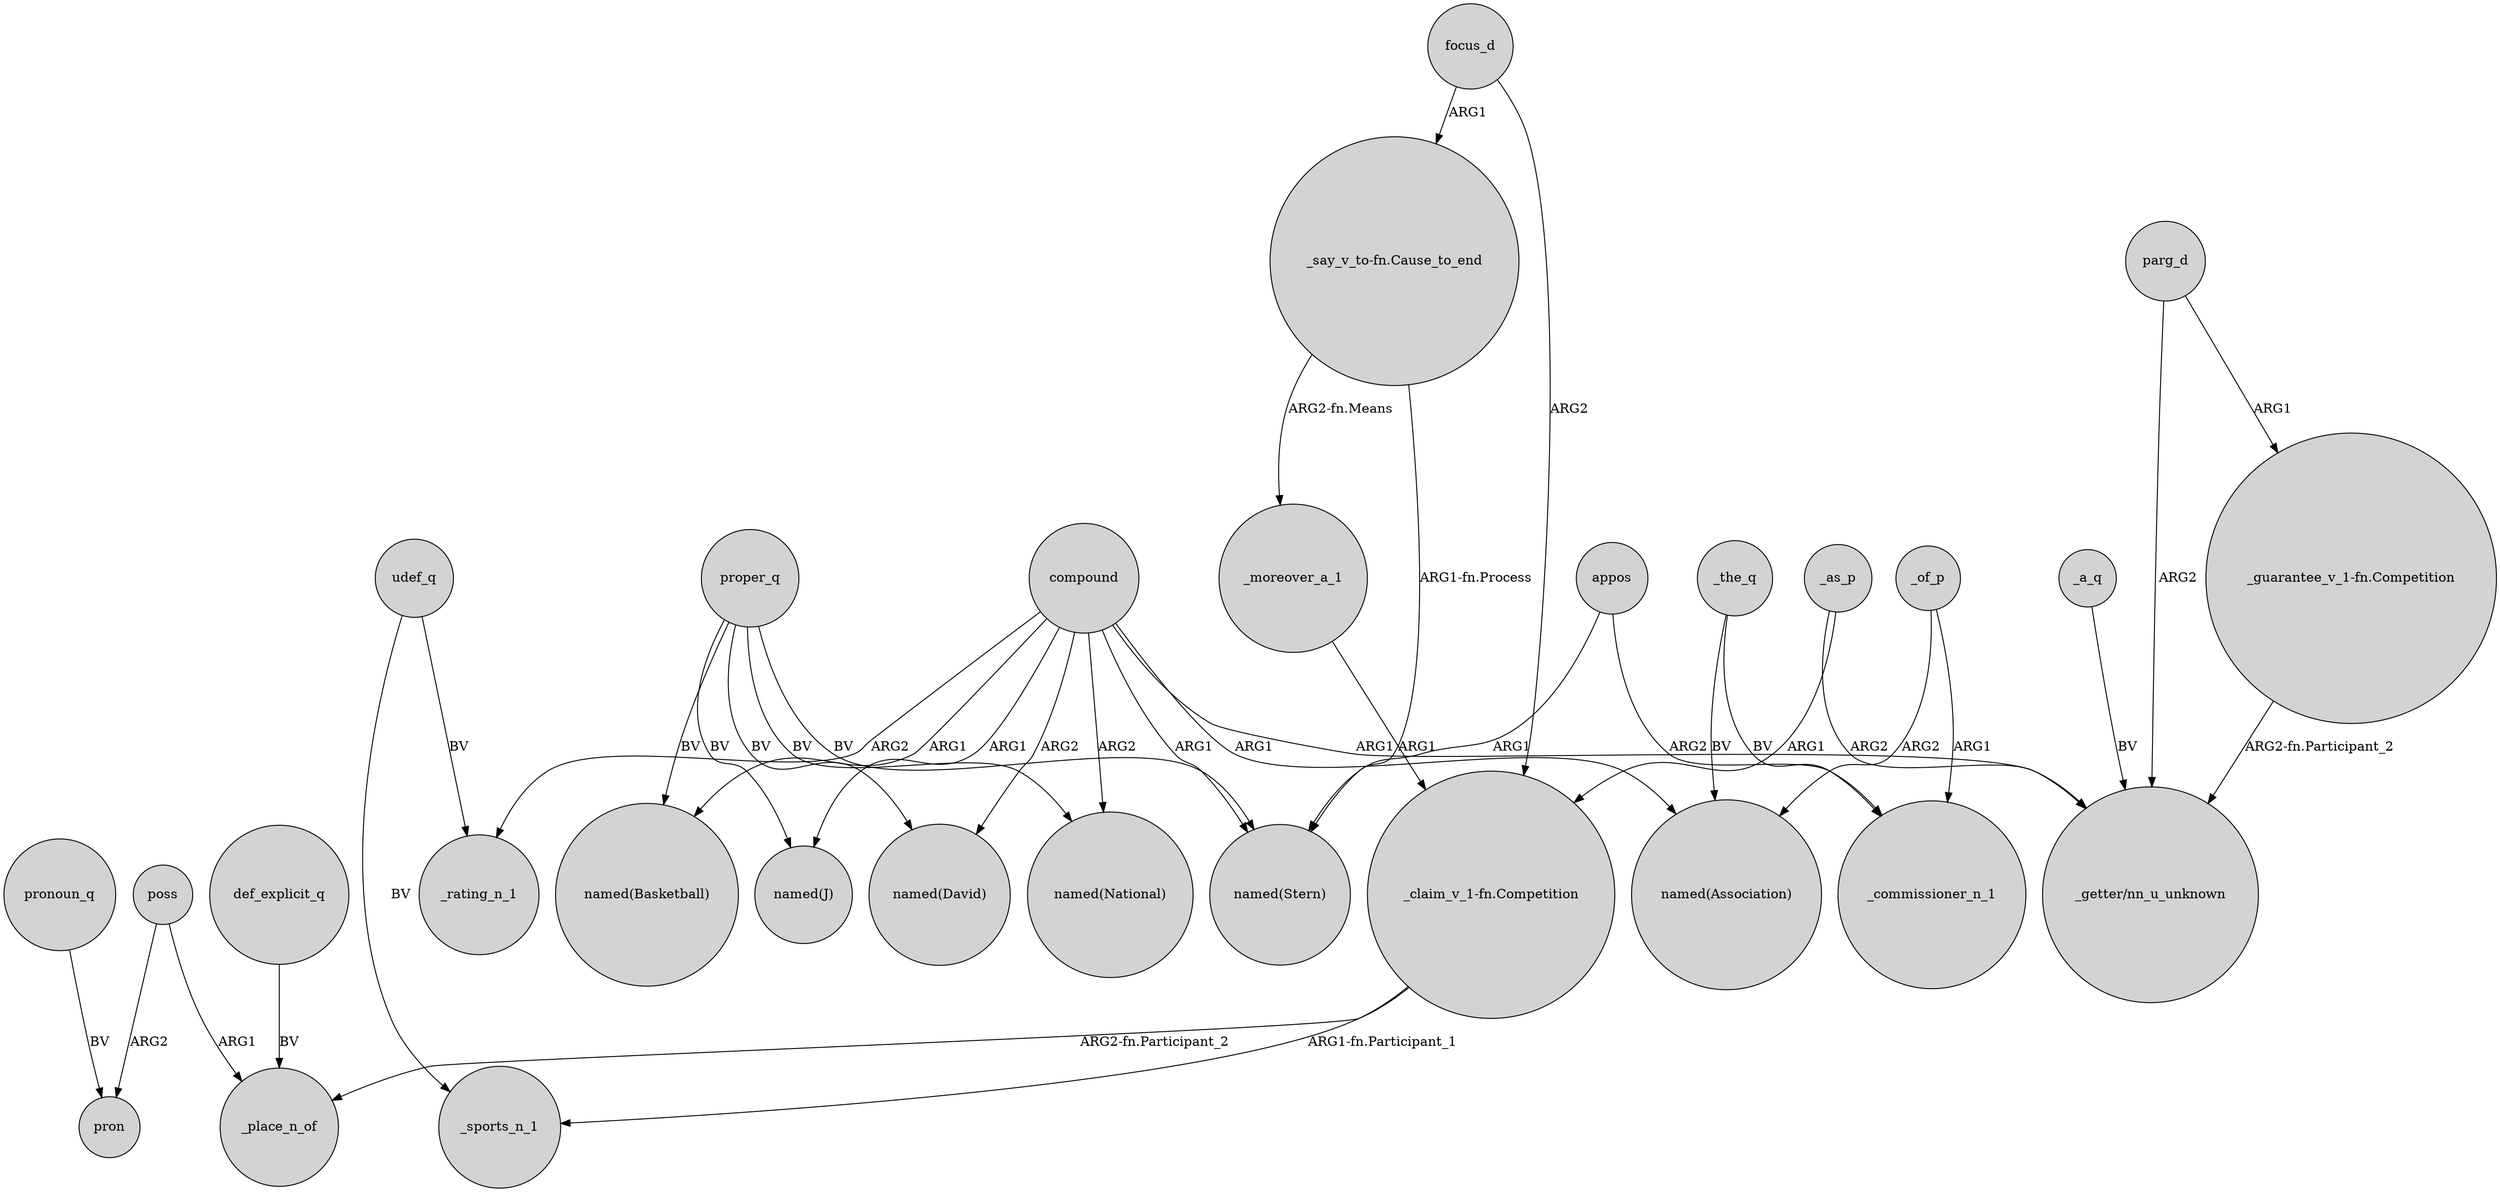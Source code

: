 digraph {
	node [shape=circle style=filled]
	_moreover_a_1 -> "_claim_v_1-fn.Competition" [label=ARG1]
	udef_q -> _rating_n_1 [label=BV]
	poss -> _place_n_of [label=ARG1]
	compound -> "named(Basketball)" [label=ARG1]
	focus_d -> "_say_v_to-fn.Cause_to_end" [label=ARG1]
	_as_p -> "_getter/nn_u_unknown" [label=ARG2]
	compound -> "named(J)" [label=ARG1]
	compound -> _rating_n_1 [label=ARG2]
	compound -> "named(Association)" [label=ARG1]
	compound -> "named(National)" [label=ARG2]
	_of_p -> "named(Association)" [label=ARG2]
	_as_p -> "_claim_v_1-fn.Competition" [label=ARG1]
	"_claim_v_1-fn.Competition" -> _sports_n_1 [label="ARG1-fn.Participant_1"]
	pronoun_q -> pron [label=BV]
	compound -> "named(Stern)" [label=ARG1]
	poss -> pron [label=ARG2]
	parg_d -> "_getter/nn_u_unknown" [label=ARG2]
	_the_q -> _commissioner_n_1 [label=BV]
	compound -> "_getter/nn_u_unknown" [label=ARG1]
	_of_p -> _commissioner_n_1 [label=ARG1]
	"_say_v_to-fn.Cause_to_end" -> "named(Stern)" [label="ARG1-fn.Process"]
	proper_q -> "named(Basketball)" [label=BV]
	appos -> "named(Stern)" [label=ARG1]
	proper_q -> "named(Stern)" [label=BV]
	def_explicit_q -> _place_n_of [label=BV]
	udef_q -> _sports_n_1 [label=BV]
	"_guarantee_v_1-fn.Competition" -> "_getter/nn_u_unknown" [label="ARG2-fn.Participant_2"]
	"_say_v_to-fn.Cause_to_end" -> _moreover_a_1 [label="ARG2-fn.Means"]
	proper_q -> "named(National)" [label=BV]
	parg_d -> "_guarantee_v_1-fn.Competition" [label=ARG1]
	_a_q -> "_getter/nn_u_unknown" [label=BV]
	"_claim_v_1-fn.Competition" -> _place_n_of [label="ARG2-fn.Participant_2"]
	proper_q -> "named(J)" [label=BV]
	focus_d -> "_claim_v_1-fn.Competition" [label=ARG2]
	_the_q -> "named(Association)" [label=BV]
	appos -> _commissioner_n_1 [label=ARG2]
	proper_q -> "named(David)" [label=BV]
	compound -> "named(David)" [label=ARG2]
}
